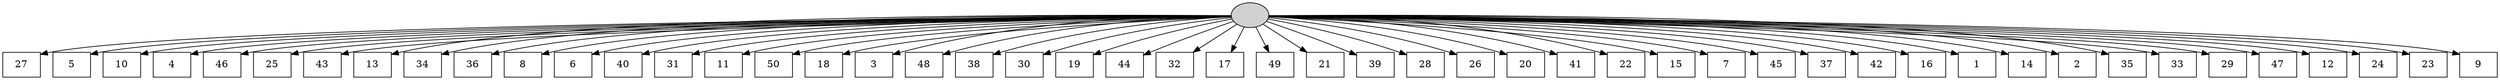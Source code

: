 digraph G {
0[style=filled, fillcolor=grey82, label=""];
1[shape=box,style=filled, fillcolor=white,label="27\n"];
2[shape=box,style=filled, fillcolor=white,label="5\n"];
3[shape=box,style=filled, fillcolor=white,label="10\n"];
4[shape=box,style=filled, fillcolor=white,label="4\n"];
5[shape=box,style=filled, fillcolor=white,label="46\n"];
6[shape=box,style=filled, fillcolor=white,label="25\n"];
7[shape=box,style=filled, fillcolor=white,label="43\n"];
8[shape=box,style=filled, fillcolor=white,label="13\n"];
9[shape=box,style=filled, fillcolor=white,label="34\n"];
10[shape=box,style=filled, fillcolor=white,label="36\n"];
11[shape=box,style=filled, fillcolor=white,label="8\n"];
12[shape=box,style=filled, fillcolor=white,label="6\n"];
13[shape=box,style=filled, fillcolor=white,label="40\n"];
14[shape=box,style=filled, fillcolor=white,label="31\n"];
15[shape=box,style=filled, fillcolor=white,label="11\n"];
16[shape=box,style=filled, fillcolor=white,label="50\n"];
17[shape=box,style=filled, fillcolor=white,label="18\n"];
18[shape=box,style=filled, fillcolor=white,label="3\n"];
19[shape=box,style=filled, fillcolor=white,label="48\n"];
20[shape=box,style=filled, fillcolor=white,label="38\n"];
21[shape=box,style=filled, fillcolor=white,label="30\n"];
22[shape=box,style=filled, fillcolor=white,label="19\n"];
23[shape=box,style=filled, fillcolor=white,label="44\n"];
24[shape=box,style=filled, fillcolor=white,label="32\n"];
25[shape=box,style=filled, fillcolor=white,label="17\n"];
26[shape=box,style=filled, fillcolor=white,label="49\n"];
27[shape=box,style=filled, fillcolor=white,label="21\n"];
28[shape=box,style=filled, fillcolor=white,label="39\n"];
29[shape=box,style=filled, fillcolor=white,label="28\n"];
30[shape=box,style=filled, fillcolor=white,label="26\n"];
31[shape=box,style=filled, fillcolor=white,label="20\n"];
32[shape=box,style=filled, fillcolor=white,label="41\n"];
33[shape=box,style=filled, fillcolor=white,label="22\n"];
34[shape=box,style=filled, fillcolor=white,label="15\n"];
35[shape=box,style=filled, fillcolor=white,label="7\n"];
36[shape=box,style=filled, fillcolor=white,label="45\n"];
37[shape=box,style=filled, fillcolor=white,label="37\n"];
38[shape=box,style=filled, fillcolor=white,label="42\n"];
39[shape=box,style=filled, fillcolor=white,label="16\n"];
40[shape=box,style=filled, fillcolor=white,label="1\n"];
41[shape=box,style=filled, fillcolor=white,label="14\n"];
42[shape=box,style=filled, fillcolor=white,label="2\n"];
43[shape=box,style=filled, fillcolor=white,label="35\n"];
44[shape=box,style=filled, fillcolor=white,label="33\n"];
45[shape=box,style=filled, fillcolor=white,label="29\n"];
46[shape=box,style=filled, fillcolor=white,label="47\n"];
47[shape=box,style=filled, fillcolor=white,label="12\n"];
48[shape=box,style=filled, fillcolor=white,label="24\n"];
49[shape=box,style=filled, fillcolor=white,label="23\n"];
50[shape=box,style=filled, fillcolor=white,label="9\n"];
0->1 ;
0->2 ;
0->3 ;
0->4 ;
0->5 ;
0->6 ;
0->7 ;
0->8 ;
0->9 ;
0->10 ;
0->11 ;
0->12 ;
0->13 ;
0->14 ;
0->15 ;
0->16 ;
0->17 ;
0->18 ;
0->19 ;
0->20 ;
0->21 ;
0->22 ;
0->23 ;
0->24 ;
0->25 ;
0->26 ;
0->27 ;
0->28 ;
0->29 ;
0->30 ;
0->31 ;
0->32 ;
0->33 ;
0->34 ;
0->35 ;
0->36 ;
0->37 ;
0->38 ;
0->39 ;
0->40 ;
0->41 ;
0->42 ;
0->43 ;
0->44 ;
0->45 ;
0->46 ;
0->47 ;
0->48 ;
0->49 ;
0->50 ;
}
